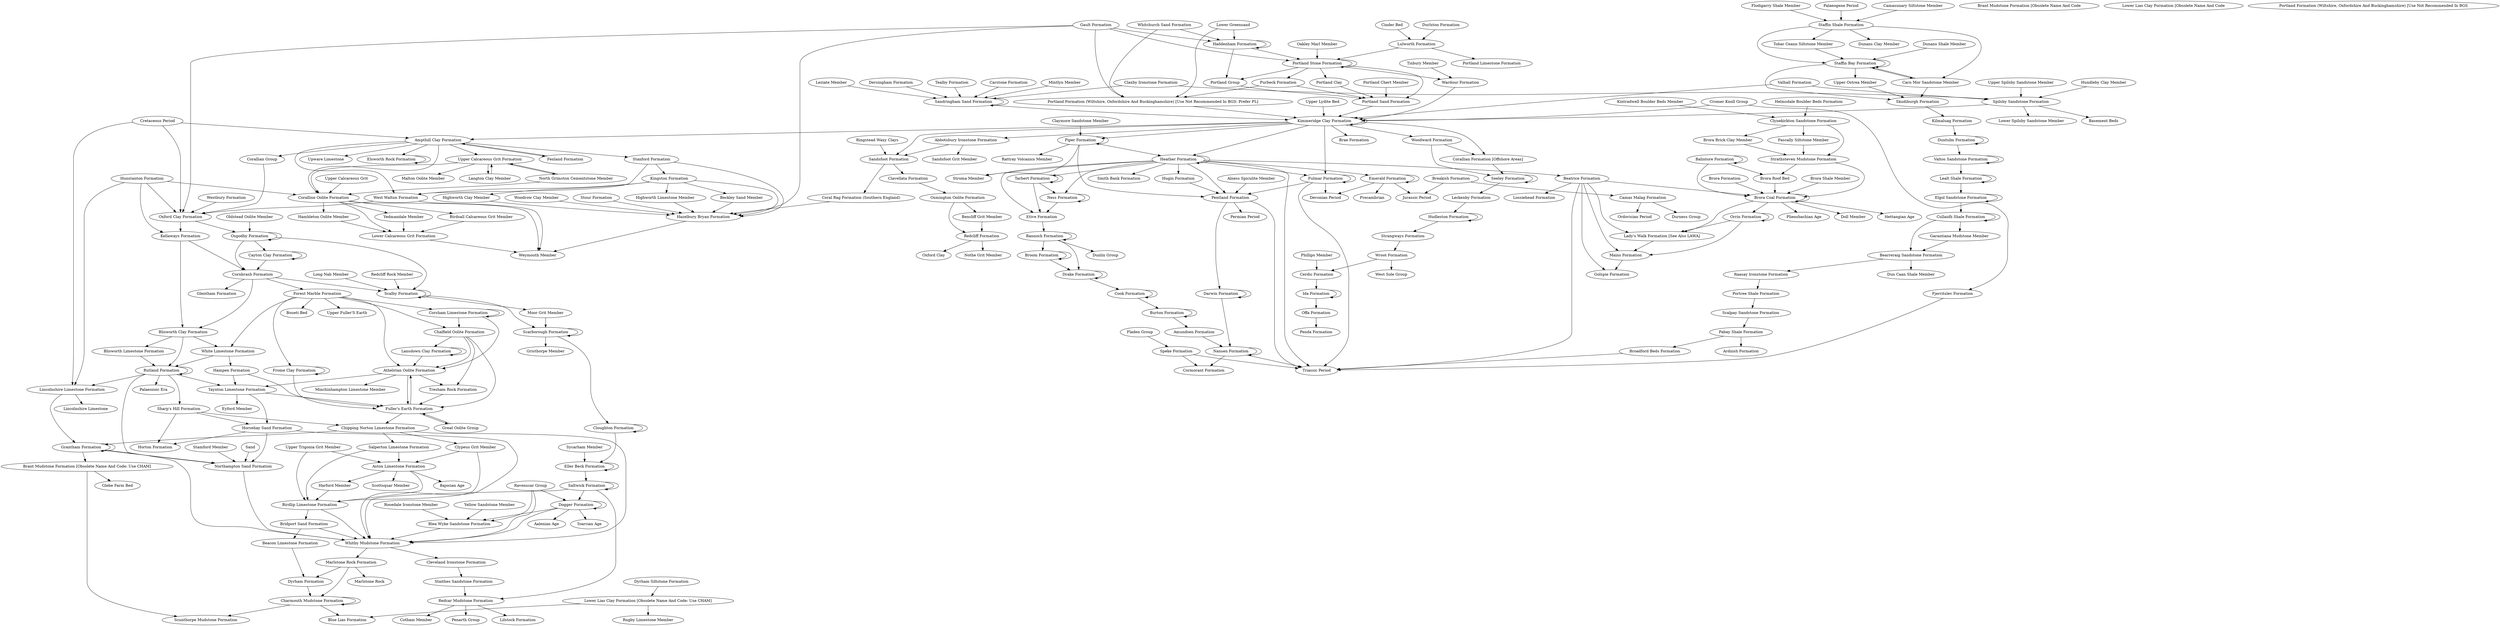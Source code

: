 digraph  {
"Kimmeridge Clay Formation";
"Abbotsbury Ironstone Formation";
"Sandsfoot Grit Member";
"Sandsfoot Formation";
"Pabay Shale Formation";
"Ardnish Formation";
"Ampthill Clay Formation";
"Fenland Formation";
"Cretaceous Period";
"West Walton Formation";
"Upware Limestone";
"Elsworth Rock Formation";
"Corallian Group";
"Burton Formation";
"Amundsen Formation";
"Nansen Formation";
"Chalfield Oolite Formation";
"Athelstan Oolite Formation";
"Forest Marble Formation";
"Fuller's Earth Formation";
"Minchinhampton Limestone Member";
"Taynton Limestone Formation";
"Salperton Limestone Formation";
"Aston Limestone Formation";
"Upper Trigonia Grit Member";
"Clypeus Grit Member";
"Scottsquar Member";
"Birdlip Limestone Formation";
"Harford Member";
"Bajocian Age";
"Balintore Formation";
"Brora Coal Formation";
"Brora Roof Bed";
"Beacon Limestone Formation";
"Bridport Sand Formation";
"Whitby Mudstone Formation";
"Garantiana Mudstone Member";
"Bearreraig Sandstone Formation";
"Cullaidh Shale Formation";
"Raasay Ironstone Formation";
"Dun Caan Shale Member";
"Heather Formation";
"Beatrice Formation";
"Mains Formation";
"Golspie Formation";
"Triassic Period";
"Lossiehead Formation";
"Broadford Beds Formation";
"Grantham Formation";
"Brant Mudstone Formation [Obsolete Name And Code";
"Glebe Farm Bed";
"Scunthorpe Mudstone Formation";
"Dyrham Formation";
"Brora Shale Member";
"Strathsteven Mudstone Formation";
"Brora Formation";
"Hettangian Age";
"Pliensbachian Age";
"Doll Member";
"Orrin Formation";
"Brae Formation";
"Jurassic Period";
"Breakish Formation";
"Rannoch Formation";
"Broom Formation";
"Cook Formation";
"Dogger Formation";
"Blea Wyke Sandstone Formation";
"Rosedale Ironstone Member";
"Yellow Sandstone Member";
"Ravenscar Group";
"Cornbrash Formation";
"Blisworth Clay Formation";
"Kellaways Formation";
"Blisworth Limestone Formation";
"Rutland Formation";
"Cayton Clay Formation";
"Osgodby Formation";
"Scalby Formation";
"Cleveland Ironstone Formation";
"Staithes Sandstone Formation";
"Wroot Formation";
"Cerdic Formation";
"Phillips Member";
"Ida Formation";
"Corsham Limestone Formation";
"Charmouth Mudstone Formation";
"Blue Lias Formation";
"Clavellata Formation";
"Cloughton Formation";
"Scarborough Formation";
"Eller Beck Formation";
"Coral Rag Formation (Southern England)";
"Hazelbury Bryan Formation";
"Chipping Norton Limestone Formation";
"North Grimston Cementstone Member";
"Coralline Oolite Formation";
"Upper Calcareous Grit";
"Hunstanton Formation";
"Weymouth Member";
"Yedmandale Member";
"Birdsall Calcareous Grit Member";
"Hambleton Oolite Member";
"Drake Formation";
"Woodward Formation";
"Corallian Formation [Offshore Areas]";
"Seeley Formation";
"Camas Malag Formation";
"Ordovician Period";
"Durness Group";
"Elgol Sandstone Formation";
"Kintradwell Boulder Beds Member";
"Clynekirkton Sandstone Formation";
"Helmsdale Boulder Beds Formation";
"Brora Brick Clay Member";
"Fascally Siltstone Member";
"Pentland Formation";
"Darwin Formation";
"Saltwick Formation";
"Toarcian Age";
"Aalenian Age";
"Kilmaluag Formation";
"Duntulm Formation";
"Valtos Sandstone Formation";
"Sycarham Member";
"Emerald Formation";
Precambrian;
"Devonian Period";
"Lealt Shale Formation";
"Ness Formation";
"Etive Formation";
"Tarbert Formation";
"Great Oolite Group";
"Frome Clay Formation";
"Cromer Knoll Group";
"Fjerritslev Formation";
"Fulmar Formation";
"White Limestone Formation";
"Boueti Bed";
"Upper Fuller'S Earth";
"Glentham Formation";
"Lower Greensand";
"Haddenham Formation";
"Whitchurch Sand Formation";
"Gault Formation";
"Portland Stone Formation";
"Portland Group";
"Leckenby Formation";
"Hudleston Formation";
"Strangways Formation";
"Hampen Formation";
"Piper Formation";
"Hugin Formation";
"Stroma Member";
"Smith Bank Formation";
"Woodrow Clay Member";
"Stour Formation";
"Highworth Clay Member";
"Highworth Limestone Member";
"Kingston Formation";
"Stanford Formation";
"Beckley Sand Member";
"Sharp's Hill Formation";
"Horsehay Sand Formation";
"Horton Formation";
"Offa Formation";
"Upper Lydite Bed";
"Valhall Formation";
"Skudiburgh Formation";
"Lower Calcareous Grit Formation";
"Lansdown Clay Formation";
"Lady's Walk Formation [See Also LAWA]";
"Lincolnshire Limestone Formation";
"Lincolnshire Limestone";
"Dyrham Siltstone Formation";
"Lower Lias Clay Formation [Obsolete Name And Code";
"Rugby Limestone Member";
"Cinder Bed";
"Lulworth Formation";
"Durlston Formation";
"Portland Limestone Formation";
"Marlstone Rock Formation";
"Marlstone Rock";
"Cormorant Formation";
"Northampton Sand Formation";
Sand;
"Stamford Member";
"Penda Formation";
"Oldstead Oolite Member";
"Osmington Oolite Formation";
"Bencliff Grit Member";
"Redcliff Formation";
"Oxford Clay Formation";
"Westbury Formation";
"Scalpay Sandstone Formation";
"Portree Shale Formation";
"Claymore Sandstone Member";
"Rattray Volcanics Member";
"Purbeck Formation";
"Portland Formation (Wiltshire, Oxfordshire And Buckinghamshire) [Use Not Recommended In BGS";
"Alness Spiculite Member";
"Permian Period";
"Portland Sand Formation";
"Portland Clay";
"Portland Chert Member";
"Oakley Marl Member";
"Wardour Formation";
"Dunlin Group";
"Oxford Clay";
"Nothe Grit Member";
"Palaeozoic Era";
"Redcar Mudstone Formation";
"Penarth Group";
"Lilstock Formation";
"Cotham Member";
"Carstone Formation";
"Sandringham Sand Formation";
"Mintlyn Member";
"Leziate Member";
"Dersingham Formation";
"Claxby Ironstone Formation";
"Tealby Formation";
"Moor Grit Member";
"Gristhorpe Member";
"Long Nab Member";
"Redcliff Rock Member";
"Ringstead Waxy Clays";
"Flodigarry Shale Member";
"Staffin Shale Formation";
"Palaeogene Period";
"Camasunary Siltstone Member";
"Dunans Clay Member";
"Staffin Bay Formation";
"Carn Mor Sandstone Member";
"Tobar Ceann Siltstone Member";
"Upper Ostrea Member";
"Fladen Group";
"Speke Formation";
"Dunans Shale Member";
"Hundleby Clay Member";
"Spilsby Sandstone Formation";
"Upper Spilsby Sandstone Member";
"Basement Beds";
"Lower Spilsby Sandstone Member";
"Tresham Rock Formation";
"Eyford Member";
"Upper Calcareous Grit Formation";
"Langton Clay Member";
"Malton Oolite Member";
"Tisbury Member";
"West Sole Group";
"Kimmeridge Clay Formation" -> "Abbotsbury Ironstone Formation";
"Kimmeridge Clay Formation" -> "Ampthill Clay Formation";
"Kimmeridge Clay Formation" -> "Brae Formation";
"Kimmeridge Clay Formation" -> "Corallian Formation [Offshore Areas]";
"Kimmeridge Clay Formation" -> "Fulmar Formation";
"Kimmeridge Clay Formation" -> "Heather Formation";
"Kimmeridge Clay Formation" -> "Kimmeridge Clay Formation";
"Kimmeridge Clay Formation" -> "Woodward Formation";
"Kimmeridge Clay Formation" -> "Piper Formation";
"Kimmeridge Clay Formation" -> "Sandsfoot Formation";
"Abbotsbury Ironstone Formation" -> "Sandsfoot Grit Member";
"Abbotsbury Ironstone Formation" -> "Sandsfoot Formation";
"Sandsfoot Formation" -> "Clavellata Formation";
"Sandsfoot Formation" -> "Coral Rag Formation (Southern England)";
"Pabay Shale Formation" -> "Ardnish Formation";
"Pabay Shale Formation" -> "Broadford Beds Formation";
"Ampthill Clay Formation" -> "West Walton Formation";
"Ampthill Clay Formation" -> "Upware Limestone";
"Ampthill Clay Formation" -> "Elsworth Rock Formation";
"Ampthill Clay Formation" -> "Corallian Group";
"Ampthill Clay Formation" -> "Fenland Formation";
"Ampthill Clay Formation" -> "Coralline Oolite Formation";
"Ampthill Clay Formation" -> "Stanford Formation";
"Ampthill Clay Formation" -> "Upper Calcareous Grit Formation";
"Fenland Formation" -> "Ampthill Clay Formation";
"Cretaceous Period" -> "Ampthill Clay Formation";
"Cretaceous Period" -> "Lincolnshire Limestone Formation";
"Cretaceous Period" -> "Oxford Clay Formation";
"West Walton Formation" -> "Oxford Clay Formation";
"West Walton Formation" -> "Weymouth Member";
"Elsworth Rock Formation" -> "Elsworth Rock Formation";
"Corallian Group" -> "Oxford Clay Formation";
"Burton Formation" -> "Amundsen Formation";
"Burton Formation" -> "Burton Formation";
"Amundsen Formation" -> "Nansen Formation";
"Nansen Formation" -> "Nansen Formation";
"Nansen Formation" -> "Triassic Period";
"Nansen Formation" -> "Cormorant Formation";
"Chalfield Oolite Formation" -> "Athelstan Oolite Formation";
"Chalfield Oolite Formation" -> "Fuller's Earth Formation";
"Chalfield Oolite Formation" -> "Lansdown Clay Formation";
"Chalfield Oolite Formation" -> "Tresham Rock Formation";
"Athelstan Oolite Formation" -> "Minchinhampton Limestone Member";
"Athelstan Oolite Formation" -> "Taynton Limestone Formation";
"Athelstan Oolite Formation" -> "Fuller's Earth Formation";
"Athelstan Oolite Formation" -> "Tresham Rock Formation";
"Forest Marble Formation" -> "Athelstan Oolite Formation";
"Forest Marble Formation" -> "Chalfield Oolite Formation";
"Forest Marble Formation" -> "Corsham Limestone Formation";
"Forest Marble Formation" -> "White Limestone Formation";
"Forest Marble Formation" -> "Boueti Bed";
"Forest Marble Formation" -> "Frome Clay Formation";
"Forest Marble Formation" -> "Upper Fuller'S Earth";
"Fuller's Earth Formation" -> "Athelstan Oolite Formation";
"Fuller's Earth Formation" -> "Chipping Norton Limestone Formation";
"Fuller's Earth Formation" -> "Great Oolite Group";
"Taynton Limestone Formation" -> "Fuller's Earth Formation";
"Taynton Limestone Formation" -> "Horsehay Sand Formation";
"Taynton Limestone Formation" -> "Eyford Member";
"Salperton Limestone Formation" -> "Aston Limestone Formation";
"Salperton Limestone Formation" -> "Birdlip Limestone Formation";
"Aston Limestone Formation" -> "Scottsquar Member";
"Aston Limestone Formation" -> "Birdlip Limestone Formation";
"Aston Limestone Formation" -> "Harford Member";
"Aston Limestone Formation" -> "Bajocian Age";
"Upper Trigonia Grit Member" -> "Aston Limestone Formation";
"Upper Trigonia Grit Member" -> "Birdlip Limestone Formation";
"Clypeus Grit Member" -> "Aston Limestone Formation";
"Clypeus Grit Member" -> "Birdlip Limestone Formation";
"Birdlip Limestone Formation" -> "Whitby Mudstone Formation";
"Birdlip Limestone Formation" -> "Bridport Sand Formation";
"Harford Member" -> "Birdlip Limestone Formation";
"Balintore Formation" -> "Balintore Formation";
"Balintore Formation" -> "Brora Coal Formation";
"Balintore Formation" -> "Brora Roof Bed";
"Brora Coal Formation" -> "Brora Coal Formation";
"Brora Coal Formation" -> "Hettangian Age";
"Brora Coal Formation" -> "Pliensbachian Age";
"Brora Coal Formation" -> "Doll Member";
"Brora Coal Formation" -> "Orrin Formation";
"Brora Coal Formation" -> "Lady's Walk Formation [See Also LAWA]";
"Brora Roof Bed" -> "Brora Coal Formation";
"Beacon Limestone Formation" -> "Dyrham Formation";
"Bridport Sand Formation" -> "Beacon Limestone Formation";
"Bridport Sand Formation" -> "Whitby Mudstone Formation";
"Whitby Mudstone Formation" -> "Cleveland Ironstone Formation";
"Whitby Mudstone Formation" -> "Marlstone Rock Formation";
"Garantiana Mudstone Member" -> "Bearreraig Sandstone Formation";
"Bearreraig Sandstone Formation" -> "Raasay Ironstone Formation";
"Bearreraig Sandstone Formation" -> "Dun Caan Shale Member";
"Cullaidh Shale Formation" -> "Bearreraig Sandstone Formation";
"Cullaidh Shale Formation" -> "Cullaidh Shale Formation";
"Cullaidh Shale Formation" -> "Garantiana Mudstone Member";
"Raasay Ironstone Formation" -> "Portree Shale Formation";
"Heather Formation" -> "Beatrice Formation";
"Heather Formation" -> "Emerald Formation";
"Heather Formation" -> "Etive Formation";
"Heather Formation" -> "Fulmar Formation";
"Heather Formation" -> "Heather Formation";
"Heather Formation" -> "Hugin Formation";
"Heather Formation" -> "Tarbert Formation";
"Heather Formation" -> "Stroma Member";
"Heather Formation" -> "Pentland Formation";
"Heather Formation" -> "Triassic Period";
"Heather Formation" -> "Smith Bank Formation";
"Heather Formation" -> "Ness Formation";
"Beatrice Formation" -> "Brora Coal Formation";
"Beatrice Formation" -> "Mains Formation";
"Beatrice Formation" -> "Golspie Formation";
"Beatrice Formation" -> "Triassic Period";
"Beatrice Formation" -> "Lossiehead Formation";
"Beatrice Formation" -> "Lady's Walk Formation [See Also LAWA]";
"Mains Formation" -> "Golspie Formation";
"Broadford Beds Formation" -> "Triassic Period";
"Grantham Formation" -> "Brant Mudstone Formation [Obsolete Name And Code: Use CHAM]";
"Grantham Formation" -> "Grantham Formation";
"Grantham Formation" -> "Whitby Mudstone Formation";
"Grantham Formation" -> "Northampton Sand Formation";
"Brant Mudstone Formation [Obsolete Name And Code: Use CHAM]" -> "Glebe Farm Bed";
"Brant Mudstone Formation [Obsolete Name And Code: Use CHAM]" -> "Scunthorpe Mudstone Formation";
"Dyrham Formation" -> "Charmouth Mudstone Formation";
"Brora Shale Member" -> "Brora Coal Formation";
"Strathsteven Mudstone Formation" -> "Brora Coal Formation";
"Strathsteven Mudstone Formation" -> "Brora Roof Bed";
"Brora Formation" -> "Brora Coal Formation";
"Orrin Formation" -> "Lady's Walk Formation [See Also LAWA]";
"Orrin Formation" -> "Mains Formation";
"Orrin Formation" -> "Orrin Formation";
"Breakish Formation" -> "Jurassic Period";
"Breakish Formation" -> "Camas Malag Formation";
"Rannoch Formation" -> "Broom Formation";
"Rannoch Formation" -> "Drake Formation";
"Rannoch Formation" -> "Rannoch Formation";
"Rannoch Formation" -> "Dunlin Group";
"Broom Formation" -> "Broom Formation";
"Broom Formation" -> "Drake Formation";
"Cook Formation" -> "Burton Formation";
"Cook Formation" -> "Cook Formation";
"Dogger Formation" -> "Blea Wyke Sandstone Formation";
"Dogger Formation" -> "Dogger Formation";
"Dogger Formation" -> "Whitby Mudstone Formation";
"Dogger Formation" -> "Toarcian Age";
"Dogger Formation" -> "Aalenian Age";
"Blea Wyke Sandstone Formation" -> "Whitby Mudstone Formation";
"Rosedale Ironstone Member" -> "Blea Wyke Sandstone Formation";
"Yellow Sandstone Member" -> "Blea Wyke Sandstone Formation";
"Ravenscar Group" -> "Blea Wyke Sandstone Formation";
"Ravenscar Group" -> "Dogger Formation";
"Ravenscar Group" -> "Whitby Mudstone Formation";
"Cornbrash Formation" -> "Blisworth Clay Formation";
"Cornbrash Formation" -> "Forest Marble Formation";
"Cornbrash Formation" -> "Scalby Formation";
"Cornbrash Formation" -> "Glentham Formation";
"Blisworth Clay Formation" -> "Blisworth Limestone Formation";
"Blisworth Clay Formation" -> "Rutland Formation";
"Blisworth Clay Formation" -> "White Limestone Formation";
"Kellaways Formation" -> "Blisworth Clay Formation";
"Kellaways Formation" -> "Cornbrash Formation";
"Blisworth Limestone Formation" -> "Rutland Formation";
"Rutland Formation" -> "Lincolnshire Limestone Formation";
"Rutland Formation" -> "Northampton Sand Formation";
"Rutland Formation" -> "Rutland Formation";
"Rutland Formation" -> "Palaeozoic Era";
"Rutland Formation" -> "Taynton Limestone Formation";
"Rutland Formation" -> "Sharp's Hill Formation";
"Cayton Clay Formation" -> "Cayton Clay Formation";
"Cayton Clay Formation" -> "Cornbrash Formation";
"Osgodby Formation" -> "Cayton Clay Formation";
"Osgodby Formation" -> "Osgodby Formation";
"Osgodby Formation" -> "Cornbrash Formation";
"Osgodby Formation" -> "Scalby Formation";
"Scalby Formation" -> "Scarborough Formation";
"Scalby Formation" -> "Scalby Formation";
"Scalby Formation" -> "Moor Grit Member";
"Cleveland Ironstone Formation" -> "Staithes Sandstone Formation";
"Staithes Sandstone Formation" -> "Redcar Mudstone Formation";
"Wroot Formation" -> "Cerdic Formation";
"Wroot Formation" -> "West Sole Group";
"Cerdic Formation" -> "Ida Formation";
"Phillips Member" -> "Cerdic Formation";
"Ida Formation" -> "Ida Formation";
"Ida Formation" -> "Offa Formation";
"Corsham Limestone Formation" -> "Chalfield Oolite Formation";
"Corsham Limestone Formation" -> "Corsham Limestone Formation";
"Corsham Limestone Formation" -> "Athelstan Oolite Formation";
"Charmouth Mudstone Formation" -> "Blue Lias Formation";
"Charmouth Mudstone Formation" -> "Scunthorpe Mudstone Formation";
"Charmouth Mudstone Formation" -> "Charmouth Mudstone Formation";
"Clavellata Formation" -> "Osmington Oolite Formation";
"Cloughton Formation" -> "Cloughton Formation";
"Cloughton Formation" -> "Eller Beck Formation";
"Scarborough Formation" -> "Cloughton Formation";
"Scarborough Formation" -> "Scarborough Formation";
"Scarborough Formation" -> "Gristhorpe Member";
"Eller Beck Formation" -> "Eller Beck Formation";
"Eller Beck Formation" -> "Saltwick Formation";
"Coral Rag Formation (Southern England)" -> "Hazelbury Bryan Formation";
"Hazelbury Bryan Formation" -> "Weymouth Member";
"Chipping Norton Limestone Formation" -> "Clypeus Grit Member";
"Chipping Norton Limestone Formation" -> "Grantham Formation";
"Chipping Norton Limestone Formation" -> "Whitby Mudstone Formation";
"Chipping Norton Limestone Formation" -> "Salperton Limestone Formation";
"North Grimston Cementstone Member" -> "Coralline Oolite Formation";
"North Grimston Cementstone Member" -> "Upper Calcareous Grit Formation";
"Coralline Oolite Formation" -> "Weymouth Member";
"Coralline Oolite Formation" -> "Yedmandale Member";
"Coralline Oolite Formation" -> "Birdsall Calcareous Grit Member";
"Coralline Oolite Formation" -> "Hambleton Oolite Member";
"Coralline Oolite Formation" -> "Lower Calcareous Grit Formation";
"Upper Calcareous Grit" -> "Coralline Oolite Formation";
"Hunstanton Formation" -> "Coralline Oolite Formation";
"Hunstanton Formation" -> "Kellaways Formation";
"Hunstanton Formation" -> "Lincolnshire Limestone Formation";
"Hunstanton Formation" -> "Oxford Clay Formation";
"Yedmandale Member" -> "Lower Calcareous Grit Formation";
"Birdsall Calcareous Grit Member" -> "Lower Calcareous Grit Formation";
"Hambleton Oolite Member" -> "Lower Calcareous Grit Formation";
"Drake Formation" -> "Cook Formation";
"Drake Formation" -> "Drake Formation";
"Woodward Formation" -> "Corallian Formation [Offshore Areas]";
"Woodward Formation" -> "Seeley Formation";
"Corallian Formation [Offshore Areas]" -> "Seeley Formation";
"Seeley Formation" -> "Leckenby Formation";
"Seeley Formation" -> "Seeley Formation";
"Camas Malag Formation" -> "Ordovician Period";
"Camas Malag Formation" -> "Durness Group";
"Elgol Sandstone Formation" -> "Cullaidh Shale Formation";
"Elgol Sandstone Formation" -> "Elgol Sandstone Formation";
"Kintradwell Boulder Beds Member" -> "Clynekirkton Sandstone Formation";
"Clynekirkton Sandstone Formation" -> "Brora Brick Clay Member";
"Clynekirkton Sandstone Formation" -> "Strathsteven Mudstone Formation";
"Clynekirkton Sandstone Formation" -> "Fascally Siltstone Member";
"Helmsdale Boulder Beds Formation" -> "Clynekirkton Sandstone Formation";
"Brora Brick Clay Member" -> "Strathsteven Mudstone Formation";
"Fascally Siltstone Member" -> "Strathsteven Mudstone Formation";
"Pentland Formation" -> "Darwin Formation";
"Pentland Formation" -> "Permian Period";
"Pentland Formation" -> "Triassic Period";
"Darwin Formation" -> "Darwin Formation";
"Darwin Formation" -> "Nansen Formation";
"Saltwick Formation" -> "Dogger Formation";
"Saltwick Formation" -> "Saltwick Formation";
"Saltwick Formation" -> "Whitby Mudstone Formation";
"Saltwick Formation" -> "Redcar Mudstone Formation";
"Kilmaluag Formation" -> "Duntulm Formation";
"Duntulm Formation" -> "Duntulm Formation";
"Duntulm Formation" -> "Valtos Sandstone Formation";
"Valtos Sandstone Formation" -> "Lealt Shale Formation";
"Valtos Sandstone Formation" -> "Valtos Sandstone Formation";
"Sycarham Member" -> "Eller Beck Formation";
"Emerald Formation" -> "Emerald Formation";
"Emerald Formation" -> "Jurassic Period";
"Emerald Formation" -> Precambrian;
"Emerald Formation" -> "Devonian Period";
"Lealt Shale Formation" -> "Elgol Sandstone Formation";
"Lealt Shale Formation" -> "Lealt Shale Formation";
"Ness Formation" -> "Etive Formation";
"Ness Formation" -> "Ness Formation";
"Etive Formation" -> "Rannoch Formation";
"Tarbert Formation" -> "Etive Formation";
"Tarbert Formation" -> "Ness Formation";
"Tarbert Formation" -> "Tarbert Formation";
"Great Oolite Group" -> "Fuller's Earth Formation";
"Frome Clay Formation" -> "Fuller's Earth Formation";
"Frome Clay Formation" -> "Frome Clay Formation";
"Cromer Knoll Group" -> "Fjerritslev Formation";
"Cromer Knoll Group" -> "Kimmeridge Clay Formation";
"Fjerritslev Formation" -> "Triassic Period";
"Fulmar Formation" -> "Triassic Period";
"Fulmar Formation" -> "Devonian Period";
"Fulmar Formation" -> "Fulmar Formation";
"Fulmar Formation" -> "Pentland Formation";
"White Limestone Formation" -> "Hampen Formation";
"White Limestone Formation" -> "Rutland Formation";
"Lower Greensand" -> "Haddenham Formation";
"Lower Greensand" -> "Portland Formation (Wiltshire, Oxfordshire And Buckinghamshire) [Use Not Recommended In BGS: Prefer PL]";
"Haddenham Formation" -> "Portland Stone Formation";
"Haddenham Formation" -> "Portland Group";
"Haddenham Formation" -> "Haddenham Formation";
"Whitchurch Sand Formation" -> "Haddenham Formation";
"Whitchurch Sand Formation" -> "Portland Formation (Wiltshire, Oxfordshire And Buckinghamshire) [Use Not Recommended In BGS: Prefer PL]";
"Gault Formation" -> "Haddenham Formation";
"Gault Formation" -> "Hazelbury Bryan Formation";
"Gault Formation" -> "Oxford Clay Formation";
"Gault Formation" -> "Portland Formation (Wiltshire, Oxfordshire And Buckinghamshire) [Use Not Recommended In BGS: Prefer PL]";
"Gault Formation" -> "Portland Stone Formation";
"Portland Stone Formation" -> "Portland Sand Formation";
"Portland Stone Formation" -> "Portland Stone Formation";
"Portland Stone Formation" -> "Portland Group";
"Portland Stone Formation" -> "Portland Clay";
"Portland Stone Formation" -> "Purbeck Formation";
"Portland Stone Formation" -> "Wardour Formation";
"Portland Group" -> "Portland Sand Formation";
"Leckenby Formation" -> "Hudleston Formation";
"Hudleston Formation" -> "Hudleston Formation";
"Hudleston Formation" -> "Strangways Formation";
"Strangways Formation" -> "Wroot Formation";
"Hampen Formation" -> "Taynton Limestone Formation";
"Hampen Formation" -> "Fuller's Earth Formation";
"Piper Formation" -> "Heather Formation";
"Piper Formation" -> "Piper Formation";
"Piper Formation" -> "Stroma Member";
"Piper Formation" -> "Pentland Formation";
"Piper Formation" -> "Rattray Volcanics Member";
"Hugin Formation" -> "Pentland Formation";
"Woodrow Clay Member" -> "Hazelbury Bryan Formation";
"Stour Formation" -> "Hazelbury Bryan Formation";
"Highworth Clay Member" -> "Hazelbury Bryan Formation";
"Highworth Limestone Member" -> "Hazelbury Bryan Formation";
"Kingston Formation" -> "Hazelbury Bryan Formation";
"Kingston Formation" -> "West Walton Formation";
"Kingston Formation" -> "Beckley Sand Member";
"Kingston Formation" -> "Highworth Limestone Member";
"Kingston Formation" -> "Highworth Clay Member";
"Stanford Formation" -> "Hazelbury Bryan Formation";
"Stanford Formation" -> "Kingston Formation";
"Stanford Formation" -> "West Walton Formation";
"Beckley Sand Member" -> "Hazelbury Bryan Formation";
"Sharp's Hill Formation" -> "Horsehay Sand Formation";
"Sharp's Hill Formation" -> "Chipping Norton Limestone Formation";
"Sharp's Hill Formation" -> "Horton Formation";
"Horsehay Sand Formation" -> "Whitby Mudstone Formation";
"Horsehay Sand Formation" -> "Horton Formation";
"Horsehay Sand Formation" -> "Northampton Sand Formation";
"Offa Formation" -> "Penda Formation";
"Upper Lydite Bed" -> "Kimmeridge Clay Formation";
"Valhall Formation" -> "Kimmeridge Clay Formation";
"Valhall Formation" -> "Spilsby Sandstone Formation";
"Skudiburgh Formation" -> "Kilmaluag Formation";
"Lower Calcareous Grit Formation" -> "Weymouth Member";
"Lansdown Clay Formation" -> "Lansdown Clay Formation";
"Lansdown Clay Formation" -> "Athelstan Oolite Formation";
"Lady's Walk Formation [See Also LAWA]" -> "Mains Formation";
"Lincolnshire Limestone Formation" -> "Grantham Formation";
"Lincolnshire Limestone Formation" -> "Lincolnshire Limestone";
"Dyrham Siltstone Formation" -> "Lower Lias Clay Formation [Obsolete Name And Code: Use CHAM]";
"Lower Lias Clay Formation [Obsolete Name And Code: Use CHAM]" -> "Rugby Limestone Member";
"Lower Lias Clay Formation [Obsolete Name And Code: Use CHAM]" -> "Blue Lias Formation";
"Cinder Bed" -> "Lulworth Formation";
"Lulworth Formation" -> "Portland Limestone Formation";
"Lulworth Formation" -> "Portland Stone Formation";
"Durlston Formation" -> "Lulworth Formation";
"Marlstone Rock Formation" -> "Dyrham Formation";
"Marlstone Rock Formation" -> "Charmouth Mudstone Formation";
"Marlstone Rock Formation" -> "Marlstone Rock";
"Northampton Sand Formation" -> "Whitby Mudstone Formation";
Sand -> "Northampton Sand Formation";
"Stamford Member" -> "Northampton Sand Formation";
"Oldstead Oolite Member" -> "Osgodby Formation";
"Osmington Oolite Formation" -> "Bencliff Grit Member";
"Osmington Oolite Formation" -> "Redcliff Formation";
"Bencliff Grit Member" -> "Redcliff Formation";
"Redcliff Formation" -> "Oxford Clay";
"Redcliff Formation" -> "Nothe Grit Member";
"Oxford Clay Formation" -> "Kellaways Formation";
"Oxford Clay Formation" -> "Osgodby Formation";
"Westbury Formation" -> "Oxford Clay Formation";
"Scalpay Sandstone Formation" -> "Pabay Shale Formation";
"Portree Shale Formation" -> "Scalpay Sandstone Formation";
"Claymore Sandstone Member" -> "Piper Formation";
"Purbeck Formation" -> "Portland Formation (Wiltshire, Oxfordshire And Buckinghamshire) [Use Not Recommended In BGS: Prefer PL]";
"Purbeck Formation" -> "Portland Sand Formation";
"Portland Formation (Wiltshire, Oxfordshire And Buckinghamshire) [Use Not Recommended In BGS: Prefer PL]" -> "Kimmeridge Clay Formation";
"Alness Spiculite Member" -> "Pentland Formation";
"Portland Sand Formation" -> "Kimmeridge Clay Formation";
"Portland Clay" -> "Portland Sand Formation";
"Portland Chert Member" -> "Portland Sand Formation";
"Oakley Marl Member" -> "Portland Stone Formation";
"Wardour Formation" -> "Kimmeridge Clay Formation";
"Redcar Mudstone Formation" -> "Penarth Group";
"Redcar Mudstone Formation" -> "Lilstock Formation";
"Redcar Mudstone Formation" -> "Cotham Member";
"Carstone Formation" -> "Sandringham Sand Formation";
"Sandringham Sand Formation" -> "Sandringham Sand Formation";
"Sandringham Sand Formation" -> "Kimmeridge Clay Formation";
"Mintlyn Member" -> "Sandringham Sand Formation";
"Leziate Member" -> "Sandringham Sand Formation";
"Dersingham Formation" -> "Sandringham Sand Formation";
"Claxby Ironstone Formation" -> "Sandringham Sand Formation";
"Claxby Ironstone Formation" -> "Spilsby Sandstone Formation";
"Tealby Formation" -> "Sandringham Sand Formation";
"Moor Grit Member" -> "Scarborough Formation";
"Long Nab Member" -> "Scalby Formation";
"Redcliff Rock Member" -> "Scalby Formation";
"Ringstead Waxy Clays" -> "Sandsfoot Formation";
"Flodigarry Shale Member" -> "Staffin Shale Formation";
"Staffin Shale Formation" -> "Dunans Clay Member";
"Staffin Shale Formation" -> "Staffin Bay Formation";
"Staffin Shale Formation" -> "Carn Mor Sandstone Member";
"Staffin Shale Formation" -> "Tobar Ceann Siltstone Member";
"Palaeogene Period" -> "Staffin Shale Formation";
"Camasunary Siltstone Member" -> "Staffin Shale Formation";
"Staffin Bay Formation" -> "Skudiburgh Formation";
"Staffin Bay Formation" -> "Staffin Bay Formation";
"Staffin Bay Formation" -> "Upper Ostrea Member";
"Staffin Bay Formation" -> "Carn Mor Sandstone Member";
"Carn Mor Sandstone Member" -> "Skudiburgh Formation";
"Carn Mor Sandstone Member" -> "Staffin Bay Formation";
"Tobar Ceann Siltstone Member" -> "Staffin Bay Formation";
"Upper Ostrea Member" -> "Skudiburgh Formation";
"Fladen Group" -> "Speke Formation";
"Speke Formation" -> "Triassic Period";
"Speke Formation" -> "Cormorant Formation";
"Dunans Shale Member" -> "Staffin Bay Formation";
"Hundleby Clay Member" -> "Spilsby Sandstone Formation";
"Spilsby Sandstone Formation" -> "Basement Beds";
"Spilsby Sandstone Formation" -> "Lower Spilsby Sandstone Member";
"Spilsby Sandstone Formation" -> "Kimmeridge Clay Formation";
"Upper Spilsby Sandstone Member" -> "Spilsby Sandstone Formation";
"Tresham Rock Formation" -> "Fuller's Earth Formation";
"Upper Calcareous Grit Formation" -> "Malton Oolite Member";
"Upper Calcareous Grit Formation" -> "Coralline Oolite Formation";
"Upper Calcareous Grit Formation" -> "North Grimston Cementstone Member";
"Upper Calcareous Grit Formation" -> "Langton Clay Member";
"Langton Clay Member" -> "Upper Calcareous Grit Formation";
"Tisbury Member" -> "Wardour Formation";
}
